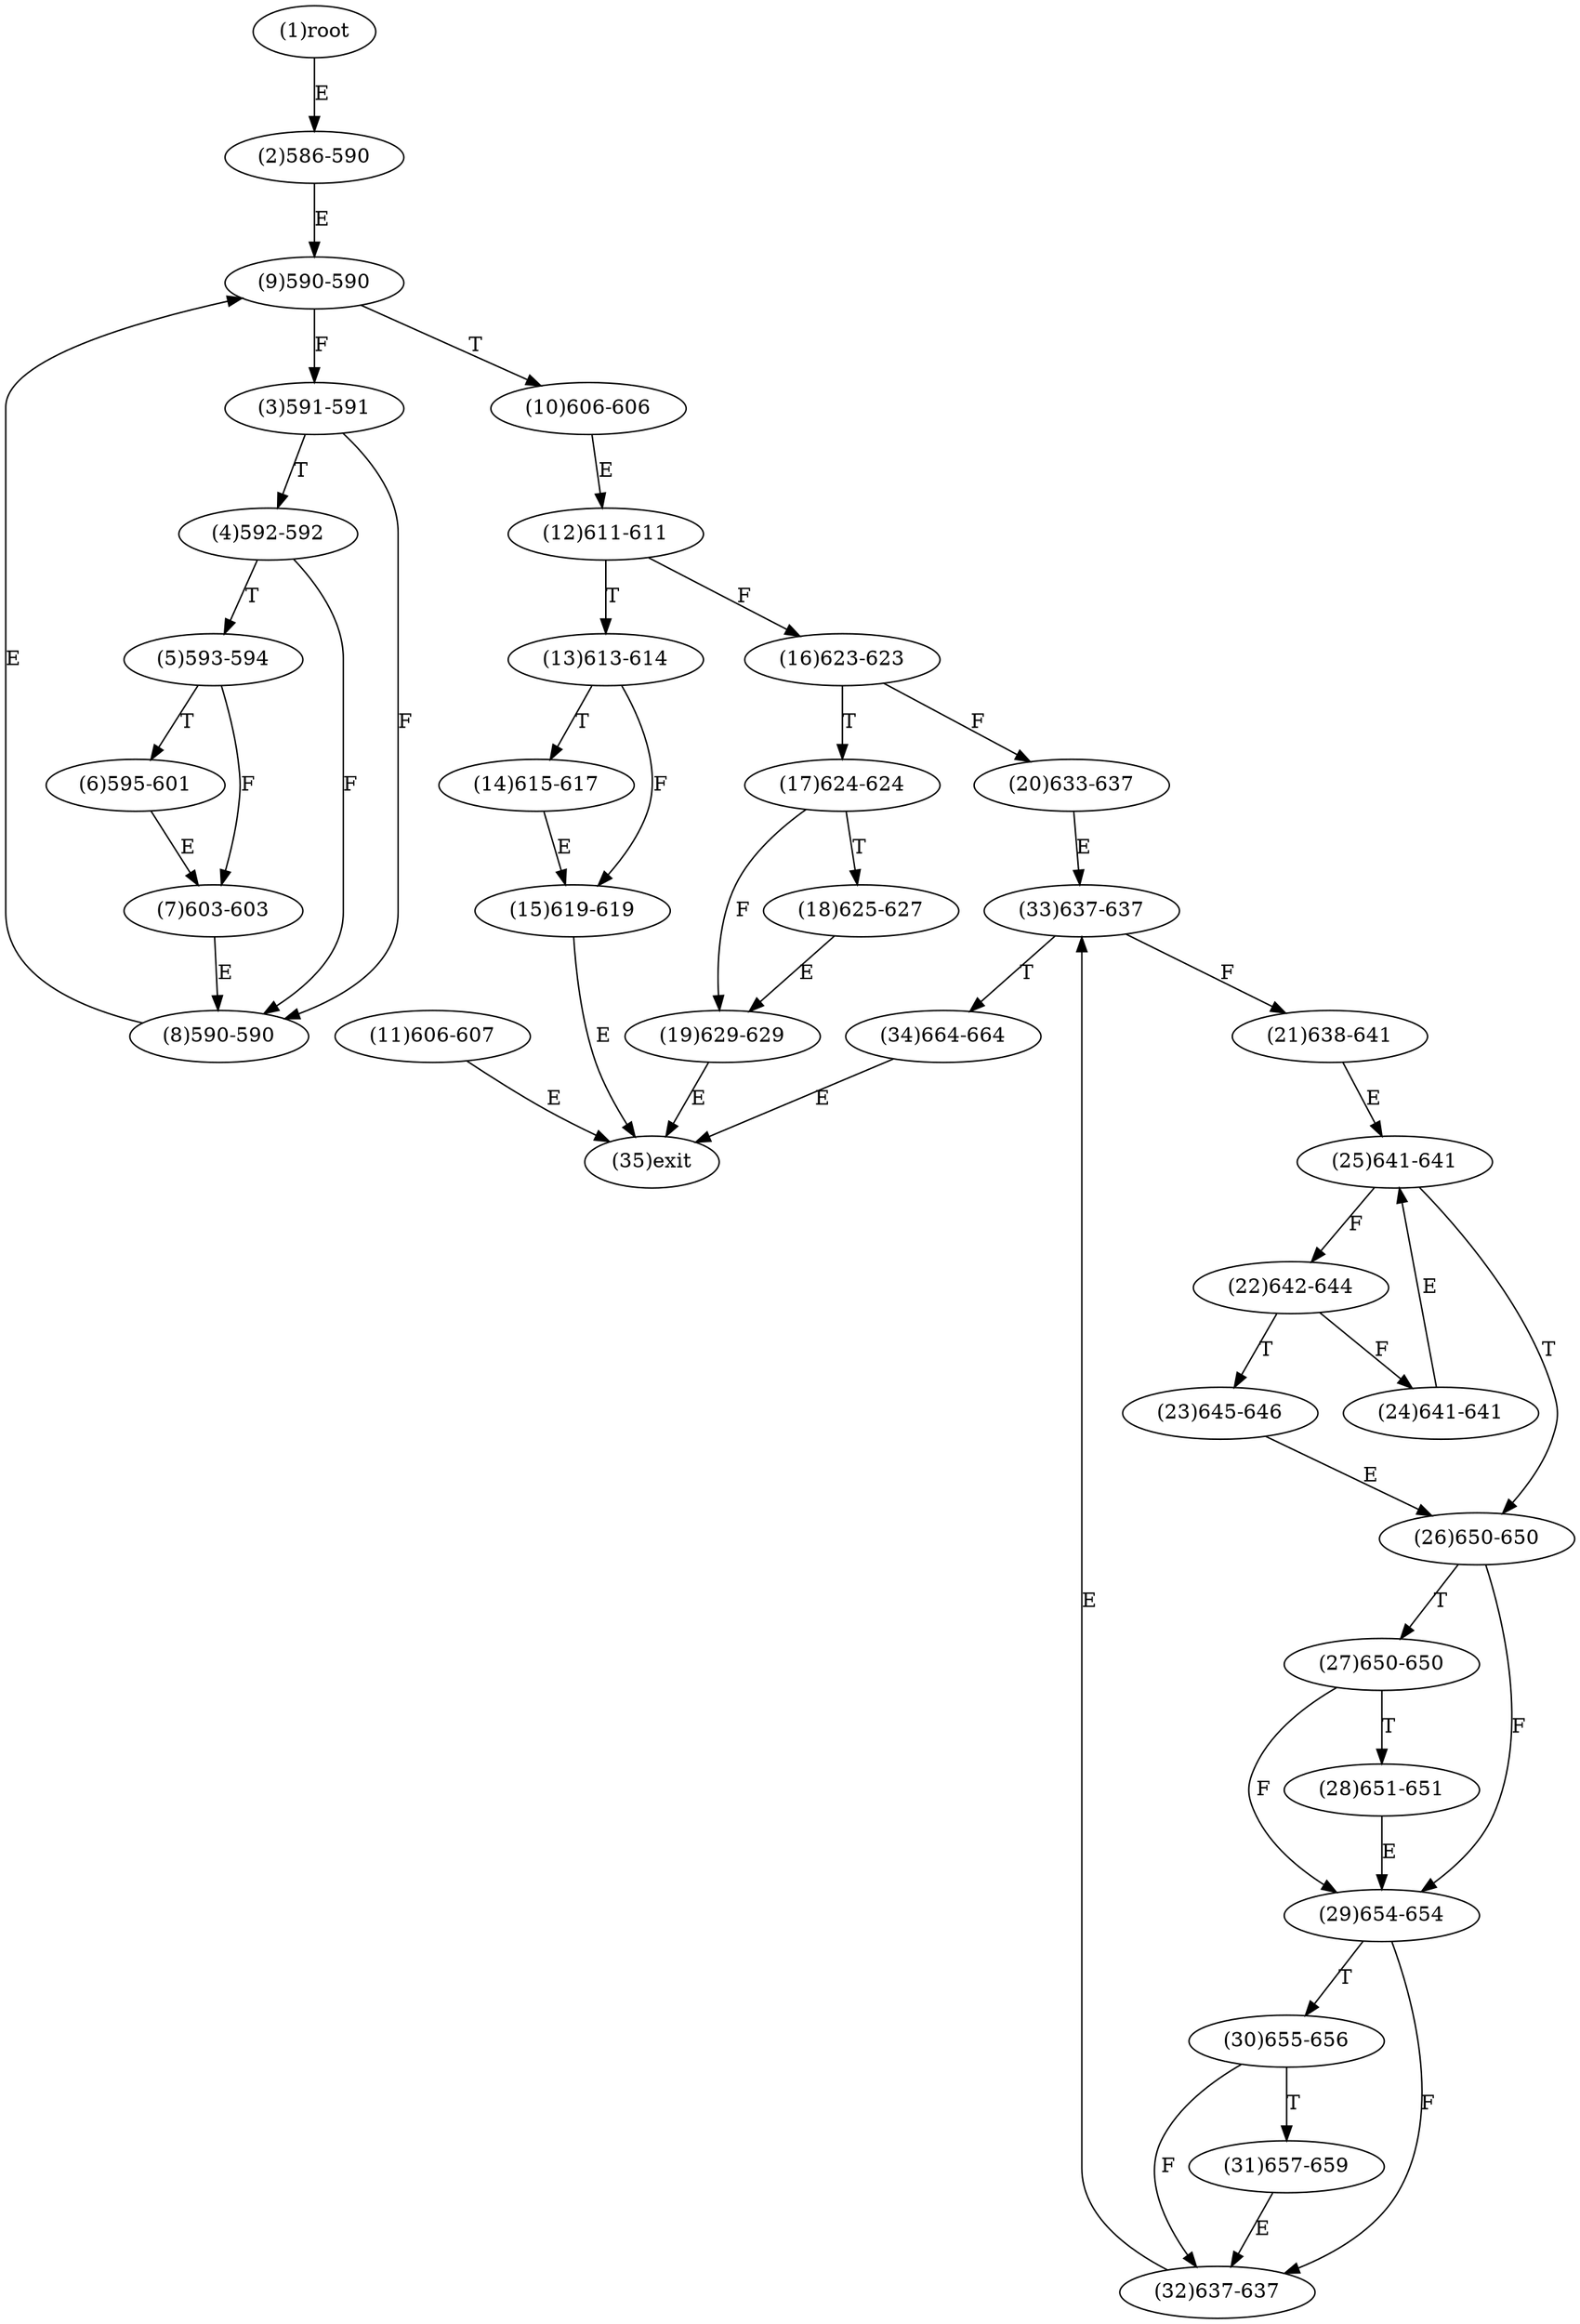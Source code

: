 digraph "" { 
1[ label="(1)root"];
2[ label="(2)586-590"];
3[ label="(3)591-591"];
4[ label="(4)592-592"];
5[ label="(5)593-594"];
6[ label="(6)595-601"];
7[ label="(7)603-603"];
8[ label="(8)590-590"];
9[ label="(9)590-590"];
10[ label="(10)606-606"];
11[ label="(11)606-607"];
12[ label="(12)611-611"];
13[ label="(13)613-614"];
14[ label="(14)615-617"];
15[ label="(15)619-619"];
17[ label="(17)624-624"];
16[ label="(16)623-623"];
19[ label="(19)629-629"];
18[ label="(18)625-627"];
21[ label="(21)638-641"];
20[ label="(20)633-637"];
23[ label="(23)645-646"];
22[ label="(22)642-644"];
25[ label="(25)641-641"];
24[ label="(24)641-641"];
27[ label="(27)650-650"];
26[ label="(26)650-650"];
29[ label="(29)654-654"];
28[ label="(28)651-651"];
31[ label="(31)657-659"];
30[ label="(30)655-656"];
34[ label="(34)664-664"];
35[ label="(35)exit"];
32[ label="(32)637-637"];
33[ label="(33)637-637"];
1->2[ label="E"];
2->9[ label="E"];
3->8[ label="F"];
3->4[ label="T"];
4->8[ label="F"];
4->5[ label="T"];
5->7[ label="F"];
5->6[ label="T"];
6->7[ label="E"];
7->8[ label="E"];
8->9[ label="E"];
9->3[ label="F"];
9->10[ label="T"];
10->12[ label="E"];
11->35[ label="E"];
12->16[ label="F"];
12->13[ label="T"];
13->15[ label="F"];
13->14[ label="T"];
14->15[ label="E"];
15->35[ label="E"];
16->20[ label="F"];
16->17[ label="T"];
17->19[ label="F"];
17->18[ label="T"];
18->19[ label="E"];
19->35[ label="E"];
20->33[ label="E"];
21->25[ label="E"];
22->24[ label="F"];
22->23[ label="T"];
23->26[ label="E"];
24->25[ label="E"];
25->22[ label="F"];
25->26[ label="T"];
26->29[ label="F"];
26->27[ label="T"];
27->29[ label="F"];
27->28[ label="T"];
28->29[ label="E"];
29->32[ label="F"];
29->30[ label="T"];
30->32[ label="F"];
30->31[ label="T"];
31->32[ label="E"];
32->33[ label="E"];
33->21[ label="F"];
33->34[ label="T"];
34->35[ label="E"];
}